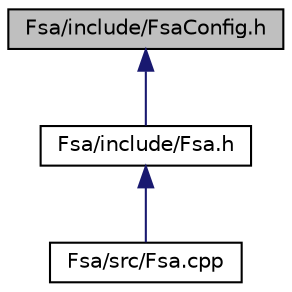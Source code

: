 digraph "Fsa/include/FsaConfig.h"
{
 // LATEX_PDF_SIZE
  edge [fontname="Helvetica",fontsize="10",labelfontname="Helvetica",labelfontsize="10"];
  node [fontname="Helvetica",fontsize="10",shape=record];
  Node1 [label="Fsa/include/FsaConfig.h",height=0.2,width=0.4,color="black", fillcolor="grey75", style="filled", fontcolor="black",tooltip=" "];
  Node1 -> Node2 [dir="back",color="midnightblue",fontsize="10",style="solid",fontname="Helvetica"];
  Node2 [label="Fsa/include/Fsa.h",height=0.2,width=0.4,color="black", fillcolor="white", style="filled",URL="$_fsa_8h.html",tooltip=" "];
  Node2 -> Node3 [dir="back",color="midnightblue",fontsize="10",style="solid",fontname="Helvetica"];
  Node3 [label="Fsa/src/Fsa.cpp",height=0.2,width=0.4,color="black", fillcolor="white", style="filled",URL="$_fsa_8cpp.html",tooltip=" "];
}
